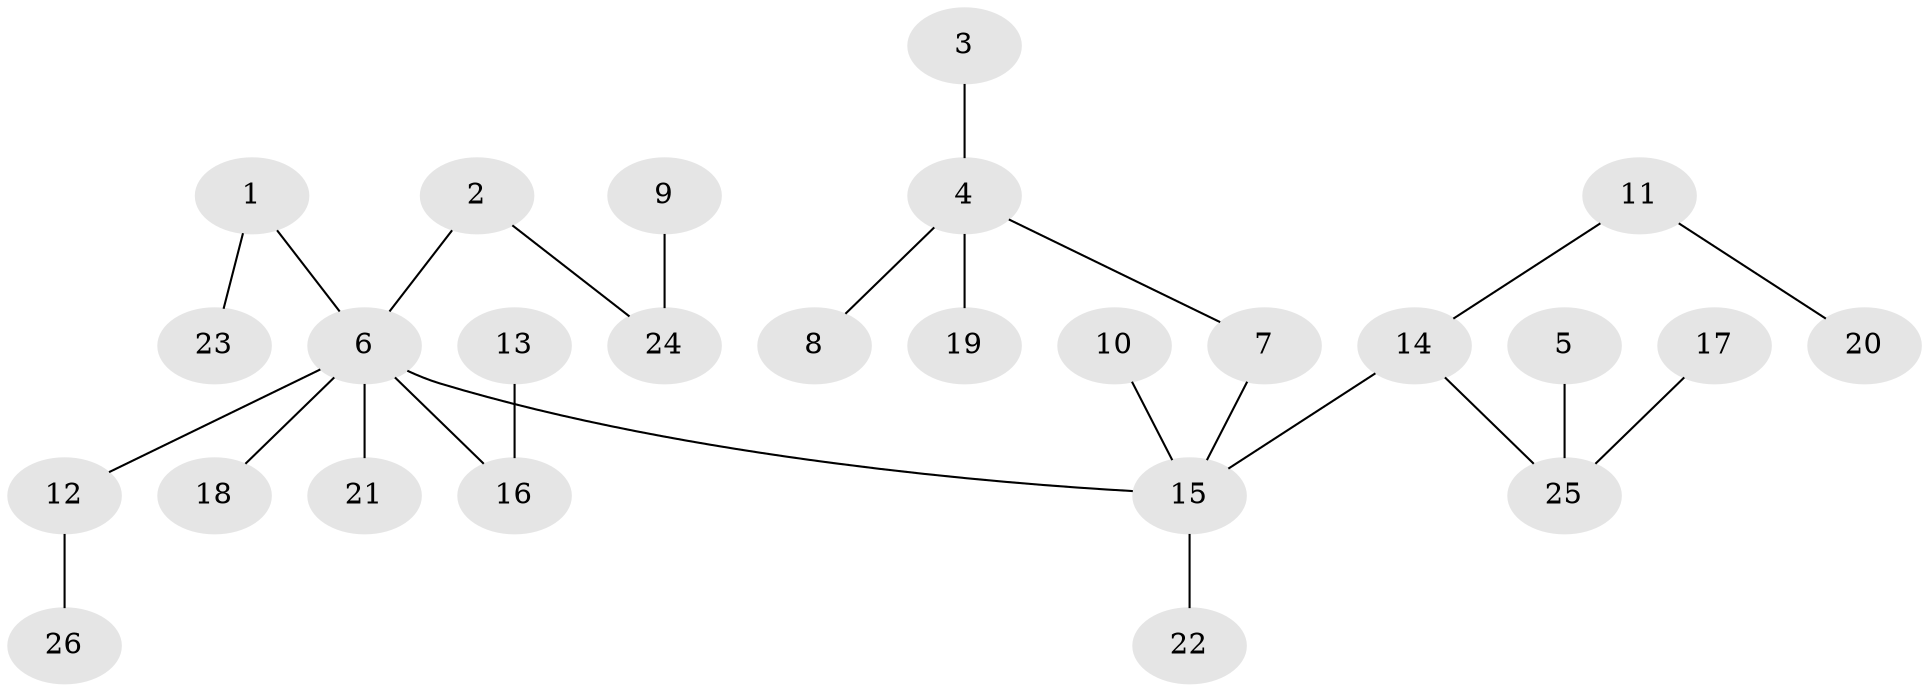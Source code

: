 // original degree distribution, {7: 0.019230769230769232, 9: 0.019230769230769232, 3: 0.09615384615384616, 2: 0.23076923076923078, 5: 0.038461538461538464, 1: 0.5576923076923077, 4: 0.038461538461538464}
// Generated by graph-tools (version 1.1) at 2025/02/03/09/25 03:02:28]
// undirected, 26 vertices, 25 edges
graph export_dot {
graph [start="1"]
  node [color=gray90,style=filled];
  1;
  2;
  3;
  4;
  5;
  6;
  7;
  8;
  9;
  10;
  11;
  12;
  13;
  14;
  15;
  16;
  17;
  18;
  19;
  20;
  21;
  22;
  23;
  24;
  25;
  26;
  1 -- 6 [weight=1.0];
  1 -- 23 [weight=1.0];
  2 -- 6 [weight=1.0];
  2 -- 24 [weight=1.0];
  3 -- 4 [weight=1.0];
  4 -- 7 [weight=1.0];
  4 -- 8 [weight=1.0];
  4 -- 19 [weight=1.0];
  5 -- 25 [weight=1.0];
  6 -- 12 [weight=1.0];
  6 -- 15 [weight=1.0];
  6 -- 16 [weight=1.0];
  6 -- 18 [weight=1.0];
  6 -- 21 [weight=1.0];
  7 -- 15 [weight=1.0];
  9 -- 24 [weight=1.0];
  10 -- 15 [weight=1.0];
  11 -- 14 [weight=1.0];
  11 -- 20 [weight=1.0];
  12 -- 26 [weight=1.0];
  13 -- 16 [weight=1.0];
  14 -- 15 [weight=1.0];
  14 -- 25 [weight=1.0];
  15 -- 22 [weight=1.0];
  17 -- 25 [weight=1.0];
}
